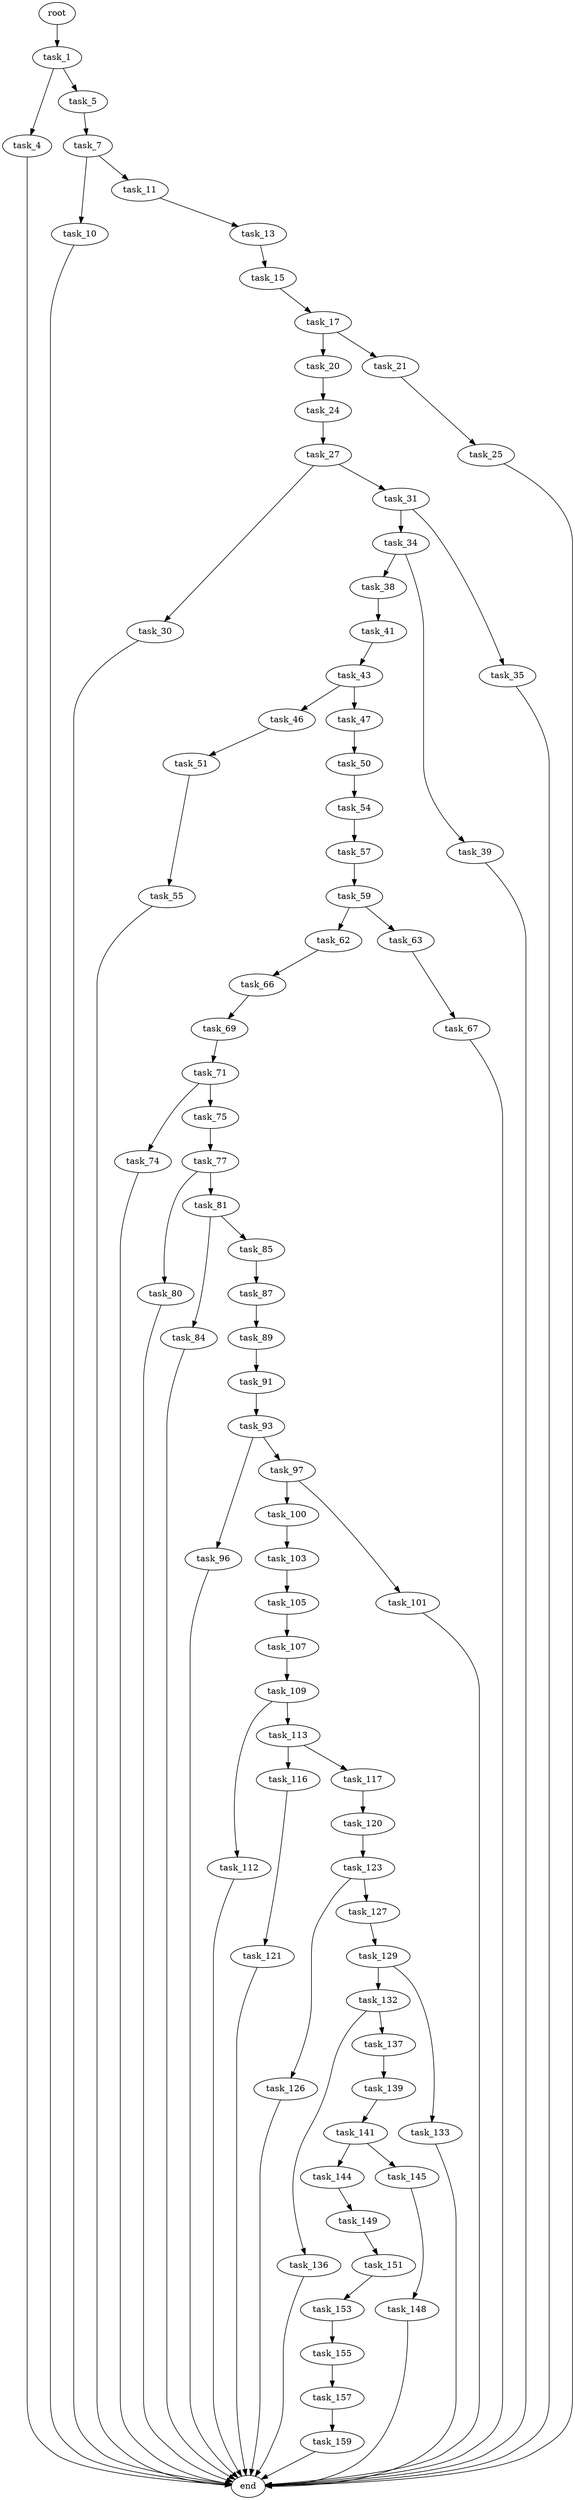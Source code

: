 digraph G {
  root [size="0.000000"];
  task_1 [size="5839741814.000000"];
  task_4 [size="231928233984.000000"];
  task_5 [size="12450124787.000000"];
  end [size="0.000000"];
  task_7 [size="231928233984.000000"];
  task_10 [size="8589934592.000000"];
  task_11 [size="850556290570.000000"];
  task_13 [size="20584357528.000000"];
  task_15 [size="68719476736.000000"];
  task_17 [size="1073741824000.000000"];
  task_20 [size="807955790928.000000"];
  task_21 [size="202631364536.000000"];
  task_24 [size="13898710872.000000"];
  task_25 [size="2975646381.000000"];
  task_27 [size="782757789696.000000"];
  task_30 [size="5139964162.000000"];
  task_31 [size="7551519515.000000"];
  task_34 [size="1636343193.000000"];
  task_35 [size="39536094517.000000"];
  task_38 [size="475384444206.000000"];
  task_39 [size="134217728000.000000"];
  task_41 [size="4900734573.000000"];
  task_43 [size="16622132698.000000"];
  task_46 [size="11189485315.000000"];
  task_47 [size="549755813888.000000"];
  task_51 [size="45667005156.000000"];
  task_50 [size="68513758862.000000"];
  task_54 [size="10840317038.000000"];
  task_55 [size="28991029248.000000"];
  task_57 [size="135517168188.000000"];
  task_59 [size="277448175836.000000"];
  task_62 [size="95770476420.000000"];
  task_63 [size="19106052141.000000"];
  task_66 [size="386480673433.000000"];
  task_67 [size="76329836428.000000"];
  task_69 [size="344767904278.000000"];
  task_71 [size="584900342757.000000"];
  task_74 [size="4400260721.000000"];
  task_75 [size="134217728000.000000"];
  task_77 [size="14775851029.000000"];
  task_80 [size="11726360556.000000"];
  task_81 [size="926588490581.000000"];
  task_84 [size="231928233984.000000"];
  task_85 [size="8589934592.000000"];
  task_87 [size="1559901515.000000"];
  task_89 [size="485395453595.000000"];
  task_91 [size="32413689312.000000"];
  task_93 [size="27795283260.000000"];
  task_96 [size="231928233984.000000"];
  task_97 [size="911907664442.000000"];
  task_100 [size="12336760566.000000"];
  task_101 [size="283462214385.000000"];
  task_103 [size="231928233984.000000"];
  task_105 [size="29151950006.000000"];
  task_107 [size="549755813888.000000"];
  task_109 [size="231928233984.000000"];
  task_112 [size="1133175928731.000000"];
  task_113 [size="40889394897.000000"];
  task_116 [size="368293445632.000000"];
  task_117 [size="11903546656.000000"];
  task_121 [size="21463559847.000000"];
  task_120 [size="134217728000.000000"];
  task_123 [size="12665435464.000000"];
  task_126 [size="28991029248.000000"];
  task_127 [size="34926754733.000000"];
  task_129 [size="11990799749.000000"];
  task_132 [size="1073741824000.000000"];
  task_133 [size="29043844994.000000"];
  task_136 [size="4069851891.000000"];
  task_137 [size="23769693742.000000"];
  task_139 [size="9561388196.000000"];
  task_141 [size="13545372054.000000"];
  task_144 [size="4618165182.000000"];
  task_145 [size="28991029248.000000"];
  task_149 [size="199671109857.000000"];
  task_148 [size="549755813888.000000"];
  task_151 [size="782757789696.000000"];
  task_153 [size="12908688172.000000"];
  task_155 [size="1090323618550.000000"];
  task_157 [size="24039165574.000000"];
  task_159 [size="844885322112.000000"];

  root -> task_1 [size="1.000000"];
  task_1 -> task_4 [size="134217728.000000"];
  task_1 -> task_5 [size="134217728.000000"];
  task_4 -> end [size="1.000000"];
  task_5 -> task_7 [size="679477248.000000"];
  task_7 -> task_10 [size="301989888.000000"];
  task_7 -> task_11 [size="301989888.000000"];
  task_10 -> end [size="1.000000"];
  task_11 -> task_13 [size="838860800.000000"];
  task_13 -> task_15 [size="838860800.000000"];
  task_15 -> task_17 [size="134217728.000000"];
  task_17 -> task_20 [size="838860800.000000"];
  task_17 -> task_21 [size="838860800.000000"];
  task_20 -> task_24 [size="536870912.000000"];
  task_21 -> task_25 [size="679477248.000000"];
  task_24 -> task_27 [size="301989888.000000"];
  task_25 -> end [size="1.000000"];
  task_27 -> task_30 [size="679477248.000000"];
  task_27 -> task_31 [size="679477248.000000"];
  task_30 -> end [size="1.000000"];
  task_31 -> task_34 [size="134217728.000000"];
  task_31 -> task_35 [size="134217728.000000"];
  task_34 -> task_38 [size="33554432.000000"];
  task_34 -> task_39 [size="33554432.000000"];
  task_35 -> end [size="1.000000"];
  task_38 -> task_41 [size="411041792.000000"];
  task_39 -> end [size="1.000000"];
  task_41 -> task_43 [size="301989888.000000"];
  task_43 -> task_46 [size="301989888.000000"];
  task_43 -> task_47 [size="301989888.000000"];
  task_46 -> task_51 [size="411041792.000000"];
  task_47 -> task_50 [size="536870912.000000"];
  task_51 -> task_55 [size="134217728.000000"];
  task_50 -> task_54 [size="75497472.000000"];
  task_54 -> task_57 [size="301989888.000000"];
  task_55 -> end [size="1.000000"];
  task_57 -> task_59 [size="134217728.000000"];
  task_59 -> task_62 [size="536870912.000000"];
  task_59 -> task_63 [size="536870912.000000"];
  task_62 -> task_66 [size="134217728.000000"];
  task_63 -> task_67 [size="301989888.000000"];
  task_66 -> task_69 [size="411041792.000000"];
  task_67 -> end [size="1.000000"];
  task_69 -> task_71 [size="411041792.000000"];
  task_71 -> task_74 [size="411041792.000000"];
  task_71 -> task_75 [size="411041792.000000"];
  task_74 -> end [size="1.000000"];
  task_75 -> task_77 [size="209715200.000000"];
  task_77 -> task_80 [size="411041792.000000"];
  task_77 -> task_81 [size="411041792.000000"];
  task_80 -> end [size="1.000000"];
  task_81 -> task_84 [size="679477248.000000"];
  task_81 -> task_85 [size="679477248.000000"];
  task_84 -> end [size="1.000000"];
  task_85 -> task_87 [size="33554432.000000"];
  task_87 -> task_89 [size="33554432.000000"];
  task_89 -> task_91 [size="411041792.000000"];
  task_91 -> task_93 [size="536870912.000000"];
  task_93 -> task_96 [size="134217728.000000"];
  task_93 -> task_97 [size="134217728.000000"];
  task_96 -> end [size="1.000000"];
  task_97 -> task_100 [size="679477248.000000"];
  task_97 -> task_101 [size="679477248.000000"];
  task_100 -> task_103 [size="301989888.000000"];
  task_101 -> end [size="1.000000"];
  task_103 -> task_105 [size="301989888.000000"];
  task_105 -> task_107 [size="33554432.000000"];
  task_107 -> task_109 [size="536870912.000000"];
  task_109 -> task_112 [size="301989888.000000"];
  task_109 -> task_113 [size="301989888.000000"];
  task_112 -> end [size="1.000000"];
  task_113 -> task_116 [size="679477248.000000"];
  task_113 -> task_117 [size="679477248.000000"];
  task_116 -> task_121 [size="411041792.000000"];
  task_117 -> task_120 [size="679477248.000000"];
  task_121 -> end [size="1.000000"];
  task_120 -> task_123 [size="209715200.000000"];
  task_123 -> task_126 [size="301989888.000000"];
  task_123 -> task_127 [size="301989888.000000"];
  task_126 -> end [size="1.000000"];
  task_127 -> task_129 [size="679477248.000000"];
  task_129 -> task_132 [size="411041792.000000"];
  task_129 -> task_133 [size="411041792.000000"];
  task_132 -> task_136 [size="838860800.000000"];
  task_132 -> task_137 [size="838860800.000000"];
  task_133 -> end [size="1.000000"];
  task_136 -> end [size="1.000000"];
  task_137 -> task_139 [size="33554432.000000"];
  task_139 -> task_141 [size="209715200.000000"];
  task_141 -> task_144 [size="536870912.000000"];
  task_141 -> task_145 [size="536870912.000000"];
  task_144 -> task_149 [size="134217728.000000"];
  task_145 -> task_148 [size="75497472.000000"];
  task_149 -> task_151 [size="411041792.000000"];
  task_148 -> end [size="1.000000"];
  task_151 -> task_153 [size="679477248.000000"];
  task_153 -> task_155 [size="838860800.000000"];
  task_155 -> task_157 [size="838860800.000000"];
  task_157 -> task_159 [size="679477248.000000"];
  task_159 -> end [size="1.000000"];
}

